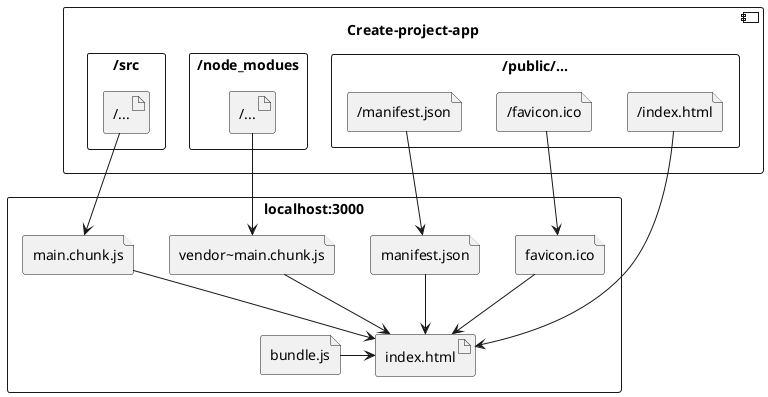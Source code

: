 @startuml packaging
component "Create-project-app" as project  {

    rectangle "/node_modues" {
        artifact "/..." as node_modules
    }
    rectangle "/src" {
        artifact "/..." as src
    }
    rectangle "/public/..." as public {
        file "/index.html" as public_index
        file "/favicon.ico" as public_favicon
        file "/manifest.json" as public_manifest
    }
}


rectangle "localhost:3000" {
    file "manifest.json" as manifest
    file "main.chunk.js" as main
    file "favicon.ico" as favicon
    file "vendor~main.chunk.js" as vendor
    file "bundle.js" as bundle

    node_modules --> vendor
    src --> main
    public_favicon --> favicon
    public_manifest --> manifest

    artifact "index.html" as index {
        public_index --> index
        manifest --> index
        main --> index
        favicon --> index
        vendor --> index
        bundle -r-> index
    }
}
